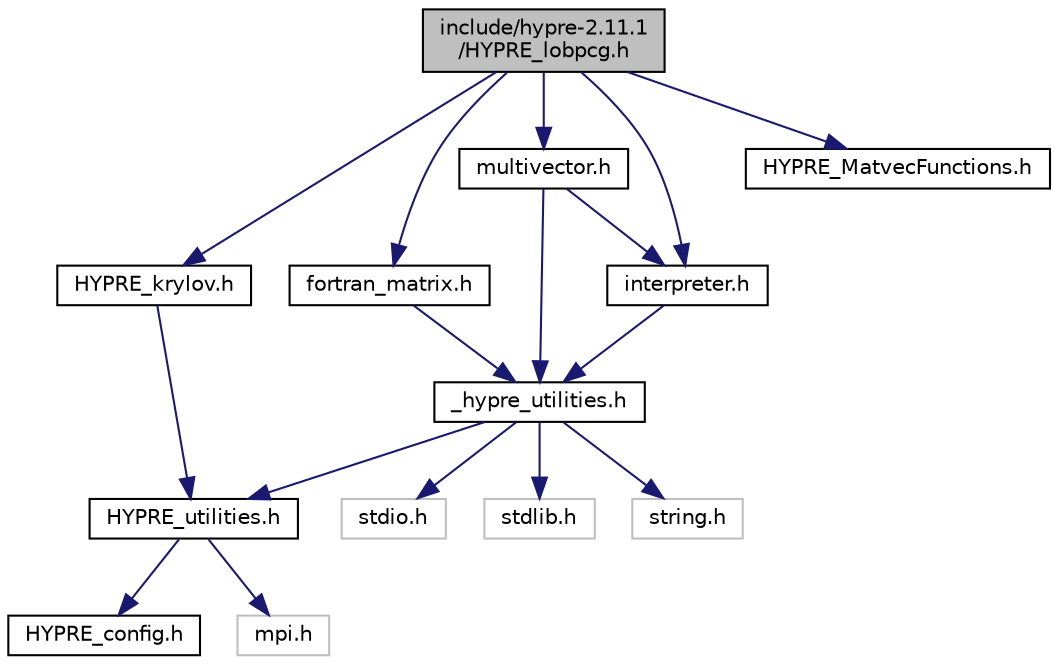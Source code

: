 digraph "include/hypre-2.11.1/HYPRE_lobpcg.h"
{
 // LATEX_PDF_SIZE
  edge [fontname="Helvetica",fontsize="10",labelfontname="Helvetica",labelfontsize="10"];
  node [fontname="Helvetica",fontsize="10",shape=record];
  Node1 [label="include/hypre-2.11.1\l/HYPRE_lobpcg.h",height=0.2,width=0.4,color="black", fillcolor="grey75", style="filled", fontcolor="black",tooltip=" "];
  Node1 -> Node2 [color="midnightblue",fontsize="10",style="solid",fontname="Helvetica"];
  Node2 [label="HYPRE_krylov.h",height=0.2,width=0.4,color="black", fillcolor="white", style="filled",URL="$_h_y_p_r_e__krylov_8h.html",tooltip=" "];
  Node2 -> Node3 [color="midnightblue",fontsize="10",style="solid",fontname="Helvetica"];
  Node3 [label="HYPRE_utilities.h",height=0.2,width=0.4,color="black", fillcolor="white", style="filled",URL="$_h_y_p_r_e__utilities_8h.html",tooltip=" "];
  Node3 -> Node4 [color="midnightblue",fontsize="10",style="solid",fontname="Helvetica"];
  Node4 [label="HYPRE_config.h",height=0.2,width=0.4,color="black", fillcolor="white", style="filled",URL="$_h_y_p_r_e__config_8h.html",tooltip=" "];
  Node3 -> Node5 [color="midnightblue",fontsize="10",style="solid",fontname="Helvetica"];
  Node5 [label="mpi.h",height=0.2,width=0.4,color="grey75", fillcolor="white", style="filled",tooltip=" "];
  Node1 -> Node6 [color="midnightblue",fontsize="10",style="solid",fontname="Helvetica"];
  Node6 [label="fortran_matrix.h",height=0.2,width=0.4,color="black", fillcolor="white", style="filled",URL="$fortran__matrix_8h.html",tooltip=" "];
  Node6 -> Node7 [color="midnightblue",fontsize="10",style="solid",fontname="Helvetica"];
  Node7 [label="_hypre_utilities.h",height=0.2,width=0.4,color="black", fillcolor="white", style="filled",URL="$__hypre__utilities_8h.html",tooltip=" "];
  Node7 -> Node3 [color="midnightblue",fontsize="10",style="solid",fontname="Helvetica"];
  Node7 -> Node8 [color="midnightblue",fontsize="10",style="solid",fontname="Helvetica"];
  Node8 [label="stdio.h",height=0.2,width=0.4,color="grey75", fillcolor="white", style="filled",tooltip=" "];
  Node7 -> Node9 [color="midnightblue",fontsize="10",style="solid",fontname="Helvetica"];
  Node9 [label="stdlib.h",height=0.2,width=0.4,color="grey75", fillcolor="white", style="filled",tooltip=" "];
  Node7 -> Node10 [color="midnightblue",fontsize="10",style="solid",fontname="Helvetica"];
  Node10 [label="string.h",height=0.2,width=0.4,color="grey75", fillcolor="white", style="filled",tooltip=" "];
  Node1 -> Node11 [color="midnightblue",fontsize="10",style="solid",fontname="Helvetica"];
  Node11 [label="multivector.h",height=0.2,width=0.4,color="black", fillcolor="white", style="filled",URL="$multivector_8h.html",tooltip=" "];
  Node11 -> Node12 [color="midnightblue",fontsize="10",style="solid",fontname="Helvetica"];
  Node12 [label="interpreter.h",height=0.2,width=0.4,color="black", fillcolor="white", style="filled",URL="$interpreter_8h.html",tooltip=" "];
  Node12 -> Node7 [color="midnightblue",fontsize="10",style="solid",fontname="Helvetica"];
  Node11 -> Node7 [color="midnightblue",fontsize="10",style="solid",fontname="Helvetica"];
  Node1 -> Node12 [color="midnightblue",fontsize="10",style="solid",fontname="Helvetica"];
  Node1 -> Node13 [color="midnightblue",fontsize="10",style="solid",fontname="Helvetica"];
  Node13 [label="HYPRE_MatvecFunctions.h",height=0.2,width=0.4,color="black", fillcolor="white", style="filled",URL="$_h_y_p_r_e___matvec_functions_8h.html",tooltip=" "];
}
